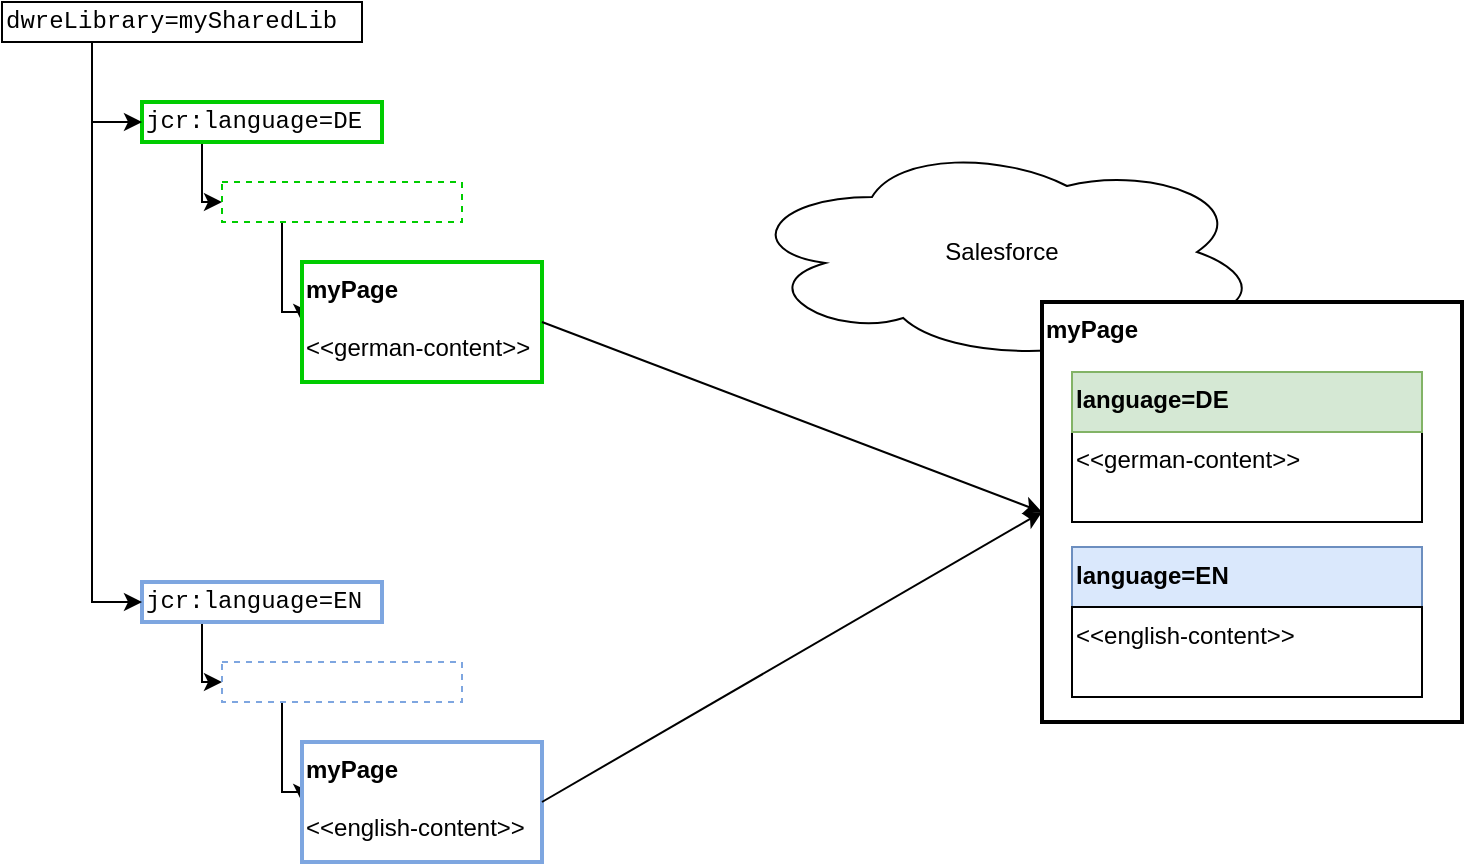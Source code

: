 <mxfile version="11.2.5" pages="1"><diagram id="L6VUmfZwuEFMUjoBUlky" name="Page-1"><mxGraphModel dx="878" dy="584" grid="1" gridSize="10" guides="1" tooltips="1" connect="1" arrows="1" fold="1" page="1" pageScale="1" pageWidth="1654" pageHeight="2336" math="0" shadow="0"><root><mxCell id="0"/><mxCell id="1" parent="0"/><mxCell id="strx6GuK0azILdG5MLAF-3" value="Salesforce" style="ellipse;shape=cloud;whiteSpace=wrap;html=1;" vertex="1" parent="1"><mxGeometry x="430" y="110" width="260" height="110" as="geometry"/></mxCell><mxCell id="strx6GuK0azILdG5MLAF-8" style="edgeStyle=orthogonalEdgeStyle;rounded=0;orthogonalLoop=1;jettySize=auto;html=1;exitX=0.25;exitY=1;exitDx=0;exitDy=0;entryX=0;entryY=0.5;entryDx=0;entryDy=0;" edge="1" parent="1" source="strx6GuK0azILdG5MLAF-4" target="strx6GuK0azILdG5MLAF-5"><mxGeometry relative="1" as="geometry"><Array as="points"><mxPoint x="160" y="140"/></Array></mxGeometry></mxCell><mxCell id="strx6GuK0azILdG5MLAF-4" value="jcr:language=DE" style="rounded=0;whiteSpace=wrap;html=1;align=left;fontFamily=Courier New;strokeColor=#00CC00;strokeWidth=2;" vertex="1" parent="1"><mxGeometry x="130" y="90" width="120" height="20" as="geometry"/></mxCell><mxCell id="strx6GuK0azILdG5MLAF-9" style="edgeStyle=orthogonalEdgeStyle;rounded=0;orthogonalLoop=1;jettySize=auto;html=1;exitX=0.25;exitY=1;exitDx=0;exitDy=0;entryX=0;entryY=0.5;entryDx=0;entryDy=0;" edge="1" parent="1" source="strx6GuK0azILdG5MLAF-5" target="strx6GuK0azILdG5MLAF-7"><mxGeometry relative="1" as="geometry"><Array as="points"><mxPoint x="200" y="195"/></Array></mxGeometry></mxCell><mxCell id="strx6GuK0azILdG5MLAF-5" value="" style="rounded=0;whiteSpace=wrap;html=1;dashed=1;strokeColor=#00CC00;" vertex="1" parent="1"><mxGeometry x="170" y="130" width="120" height="20" as="geometry"/></mxCell><mxCell id="strx6GuK0azILdG5MLAF-7" value="&lt;b&gt;myPage&lt;/b&gt;&lt;br&gt;&lt;br&gt;&amp;lt;&amp;lt;german-content&amp;gt;&amp;gt;" style="rounded=0;whiteSpace=wrap;html=1;align=left;verticalAlign=top;strokeColor=#00CC00;strokeWidth=2;" vertex="1" parent="1"><mxGeometry x="210" y="170" width="120" height="60" as="geometry"/></mxCell><mxCell id="strx6GuK0azILdG5MLAF-11" style="edgeStyle=orthogonalEdgeStyle;rounded=0;orthogonalLoop=1;jettySize=auto;html=1;exitX=0.25;exitY=1;exitDx=0;exitDy=0;entryX=0;entryY=0.5;entryDx=0;entryDy=0;" edge="1" source="strx6GuK0azILdG5MLAF-12" target="strx6GuK0azILdG5MLAF-14" parent="1"><mxGeometry relative="1" as="geometry"><Array as="points"><mxPoint x="160" y="380"/></Array></mxGeometry></mxCell><mxCell id="strx6GuK0azILdG5MLAF-12" value="jcr:language=EN" style="rounded=0;whiteSpace=wrap;html=1;align=left;fontFamily=Courier New;strokeColor=#7EA6E0;strokeWidth=2;" vertex="1" parent="1"><mxGeometry x="130" y="330" width="120" height="20" as="geometry"/></mxCell><mxCell id="strx6GuK0azILdG5MLAF-13" style="edgeStyle=orthogonalEdgeStyle;rounded=0;orthogonalLoop=1;jettySize=auto;html=1;exitX=0.25;exitY=1;exitDx=0;exitDy=0;entryX=0;entryY=0.5;entryDx=0;entryDy=0;" edge="1" source="strx6GuK0azILdG5MLAF-14" target="strx6GuK0azILdG5MLAF-15" parent="1"><mxGeometry relative="1" as="geometry"><Array as="points"><mxPoint x="200" y="435"/></Array></mxGeometry></mxCell><mxCell id="strx6GuK0azILdG5MLAF-14" value="" style="rounded=0;whiteSpace=wrap;html=1;dashed=1;strokeColor=#7EA6E0;" vertex="1" parent="1"><mxGeometry x="170" y="370" width="120" height="20" as="geometry"/></mxCell><mxCell id="strx6GuK0azILdG5MLAF-15" value="&lt;b&gt;myPage&lt;/b&gt;&lt;br&gt;&lt;br&gt;&amp;lt;&amp;lt;english-content&amp;gt;&amp;gt;" style="rounded=0;whiteSpace=wrap;html=1;align=left;verticalAlign=top;strokeColor=#7EA6E0;strokeWidth=2;" vertex="1" parent="1"><mxGeometry x="210" y="410" width="120" height="60" as="geometry"/></mxCell><mxCell id="strx6GuK0azILdG5MLAF-17" style="edgeStyle=orthogonalEdgeStyle;rounded=0;orthogonalLoop=1;jettySize=auto;html=1;exitX=0.25;exitY=1;exitDx=0;exitDy=0;entryX=0;entryY=0.5;entryDx=0;entryDy=0;fontFamily=Courier New;" edge="1" parent="1" source="strx6GuK0azILdG5MLAF-16" target="strx6GuK0azILdG5MLAF-4"><mxGeometry relative="1" as="geometry"/></mxCell><mxCell id="strx6GuK0azILdG5MLAF-18" style="edgeStyle=orthogonalEdgeStyle;rounded=0;orthogonalLoop=1;jettySize=auto;html=1;exitX=0.25;exitY=1;exitDx=0;exitDy=0;entryX=0;entryY=0.5;entryDx=0;entryDy=0;fontFamily=Courier New;" edge="1" parent="1" source="strx6GuK0azILdG5MLAF-16" target="strx6GuK0azILdG5MLAF-12"><mxGeometry relative="1" as="geometry"/></mxCell><mxCell id="strx6GuK0azILdG5MLAF-16" value="dwreLibrary=mySharedLib" style="rounded=0;whiteSpace=wrap;html=1;align=left;fontFamily=Courier New;" vertex="1" parent="1"><mxGeometry x="60" y="40" width="180" height="20" as="geometry"/></mxCell><mxCell id="strx6GuK0azILdG5MLAF-21" value="&lt;b&gt;myPage&lt;/b&gt;&lt;br&gt;&lt;br&gt;" style="rounded=0;whiteSpace=wrap;html=1;align=left;verticalAlign=top;strokeWidth=2;" vertex="1" parent="1"><mxGeometry x="580" y="190" width="210" height="210" as="geometry"/></mxCell><mxCell id="strx6GuK0azILdG5MLAF-23" value="&amp;lt;&amp;lt;german-content&amp;gt;&amp;gt;" style="rounded=0;whiteSpace=wrap;html=1;align=left;verticalAlign=top;" vertex="1" parent="1"><mxGeometry x="595" y="255" width="175" height="45" as="geometry"/></mxCell><mxCell id="strx6GuK0azILdG5MLAF-22" value="&lt;b&gt;language=DE&lt;/b&gt;" style="rounded=0;whiteSpace=wrap;html=1;align=left;verticalAlign=top;fillColor=#d5e8d4;strokeColor=#82b366;" vertex="1" parent="1"><mxGeometry x="595" y="225" width="175" height="30" as="geometry"/></mxCell><mxCell id="strx6GuK0azILdG5MLAF-24" value="&lt;b&gt;language=EN&lt;/b&gt;" style="rounded=0;whiteSpace=wrap;html=1;align=left;verticalAlign=top;fillColor=#dae8fc;strokeColor=#6c8ebf;" vertex="1" parent="1"><mxGeometry x="595" y="312.5" width="175" height="30" as="geometry"/></mxCell><mxCell id="strx6GuK0azILdG5MLAF-25" value="&amp;lt;&amp;lt;english-content&amp;gt;&amp;gt;" style="rounded=0;whiteSpace=wrap;html=1;align=left;verticalAlign=top;" vertex="1" parent="1"><mxGeometry x="595" y="342.5" width="175" height="45" as="geometry"/></mxCell><mxCell id="strx6GuK0azILdG5MLAF-27" value="" style="endArrow=classic;html=1;fontFamily=Courier New;entryX=0;entryY=0.5;entryDx=0;entryDy=0;exitX=1;exitY=0.5;exitDx=0;exitDy=0;" edge="1" parent="1" source="strx6GuK0azILdG5MLAF-15" target="strx6GuK0azILdG5MLAF-21"><mxGeometry width="50" height="50" relative="1" as="geometry"><mxPoint x="60" y="540" as="sourcePoint"/><mxPoint x="110" y="490" as="targetPoint"/></mxGeometry></mxCell><mxCell id="strx6GuK0azILdG5MLAF-28" value="" style="endArrow=classic;html=1;fontFamily=Courier New;entryX=0;entryY=0.5;entryDx=0;entryDy=0;exitX=1;exitY=0.5;exitDx=0;exitDy=0;" edge="1" parent="1" source="strx6GuK0azILdG5MLAF-7" target="strx6GuK0azILdG5MLAF-21"><mxGeometry width="50" height="50" relative="1" as="geometry"><mxPoint x="340" y="450" as="sourcePoint"/><mxPoint x="570" y="305" as="targetPoint"/></mxGeometry></mxCell></root></mxGraphModel></diagram></mxfile>